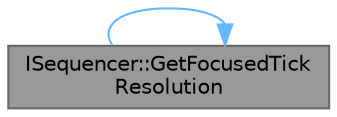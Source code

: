 digraph "ISequencer::GetFocusedTickResolution"
{
 // INTERACTIVE_SVG=YES
 // LATEX_PDF_SIZE
  bgcolor="transparent";
  edge [fontname=Helvetica,fontsize=10,labelfontname=Helvetica,labelfontsize=10];
  node [fontname=Helvetica,fontsize=10,shape=box,height=0.2,width=0.4];
  rankdir="LR";
  Node1 [id="Node000001",label="ISequencer::GetFocusedTick\lResolution",height=0.2,width=0.4,color="gray40", fillcolor="grey60", style="filled", fontcolor="black",tooltip="Get the tick resolution of the currently focused sequence."];
  Node1 -> Node1 [id="edge1_Node000001_Node000001",color="steelblue1",style="solid",tooltip=" "];
}
